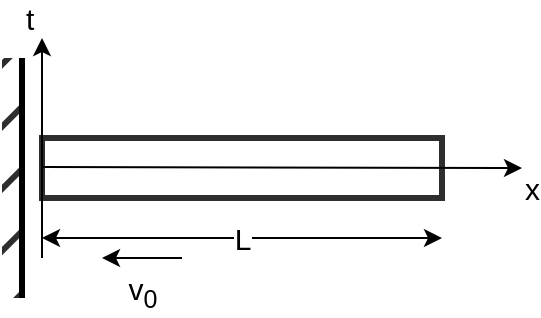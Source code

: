 <mxfile version="26.1.1">
  <diagram name="第 1 页" id="2XPxEPD8QWiGUB0XQ1s3">
    <mxGraphModel dx="1434" dy="836" grid="1" gridSize="10" guides="1" tooltips="1" connect="1" arrows="1" fold="1" page="1" pageScale="1" pageWidth="827" pageHeight="1169" math="0" shadow="0">
      <root>
        <mxCell id="0" />
        <mxCell id="1" parent="0" />
        <mxCell id="Zkc87OH1CZHe2kbnG5ns-1" value="" style="rounded=0;whiteSpace=wrap;html=1;strokeWidth=3;labelBorderColor=none;strokeColor=#2E2E2E;" parent="1" vertex="1">
          <mxGeometry x="440" y="400" width="200" height="30" as="geometry" />
        </mxCell>
        <mxCell id="Zkc87OH1CZHe2kbnG5ns-4" value="" style="rounded=0;whiteSpace=wrap;html=1;shadow=0;textShadow=0;labelBorderColor=none;fillStyle=hatch;noLabel=0;glass=0;fillColor=#2E2E2E;autosize=0;strokeWidth=2;strokeOpacity=0;perimeterSpacing=0;" parent="1" vertex="1">
          <mxGeometry x="420" y="360" width="10" height="120" as="geometry" />
        </mxCell>
        <mxCell id="Zkc87OH1CZHe2kbnG5ns-7" value="v&lt;sub&gt;0&lt;/sub&gt;" style="endArrow=classic;html=1;rounded=0;targetPerimeterSpacing=0;strokeWidth=1;sourcePerimeterSpacing=10;fontSize=15;verticalAlign=top;" parent="1" edge="1">
          <mxGeometry width="50" height="50" relative="1" as="geometry">
            <mxPoint x="510" y="460" as="sourcePoint" />
            <mxPoint x="470" y="460" as="targetPoint" />
          </mxGeometry>
        </mxCell>
        <mxCell id="Zkc87OH1CZHe2kbnG5ns-8" value="x" style="endArrow=classic;html=1;rounded=0;align=right;verticalAlign=top;fontSize=15;" parent="1" edge="1">
          <mxGeometry x="1" y="11" width="50" height="50" relative="1" as="geometry">
            <mxPoint x="440" y="414.5" as="sourcePoint" />
            <mxPoint x="680" y="415" as="targetPoint" />
            <Array as="points">
              <mxPoint x="670" y="415" />
            </Array>
            <mxPoint x="10" y="6" as="offset" />
          </mxGeometry>
        </mxCell>
        <mxCell id="Zkc87OH1CZHe2kbnG5ns-9" value="t" style="endArrow=classic;html=1;rounded=0;align=left;fontSize=15;" parent="1" edge="1">
          <mxGeometry x="1" y="14" width="50" height="50" relative="1" as="geometry">
            <mxPoint x="440" y="460" as="sourcePoint" />
            <mxPoint x="440" y="350" as="targetPoint" />
            <mxPoint x="4" y="-10" as="offset" />
          </mxGeometry>
        </mxCell>
        <mxCell id="Zkc87OH1CZHe2kbnG5ns-10" value="L" style="endArrow=classic;startArrow=classic;html=1;rounded=0;fontSize=15;" parent="1" edge="1">
          <mxGeometry width="50" height="50" relative="1" as="geometry">
            <mxPoint x="440" y="450" as="sourcePoint" />
            <mxPoint x="640" y="450" as="targetPoint" />
          </mxGeometry>
        </mxCell>
        <mxCell id="4dJq45dmXwDwCJe4h9BY-1" value="" style="endArrow=none;html=1;rounded=0;strokeWidth=3;" edge="1" parent="1">
          <mxGeometry width="50" height="50" relative="1" as="geometry">
            <mxPoint x="430" y="480" as="sourcePoint" />
            <mxPoint x="430" y="360" as="targetPoint" />
          </mxGeometry>
        </mxCell>
      </root>
    </mxGraphModel>
  </diagram>
</mxfile>

